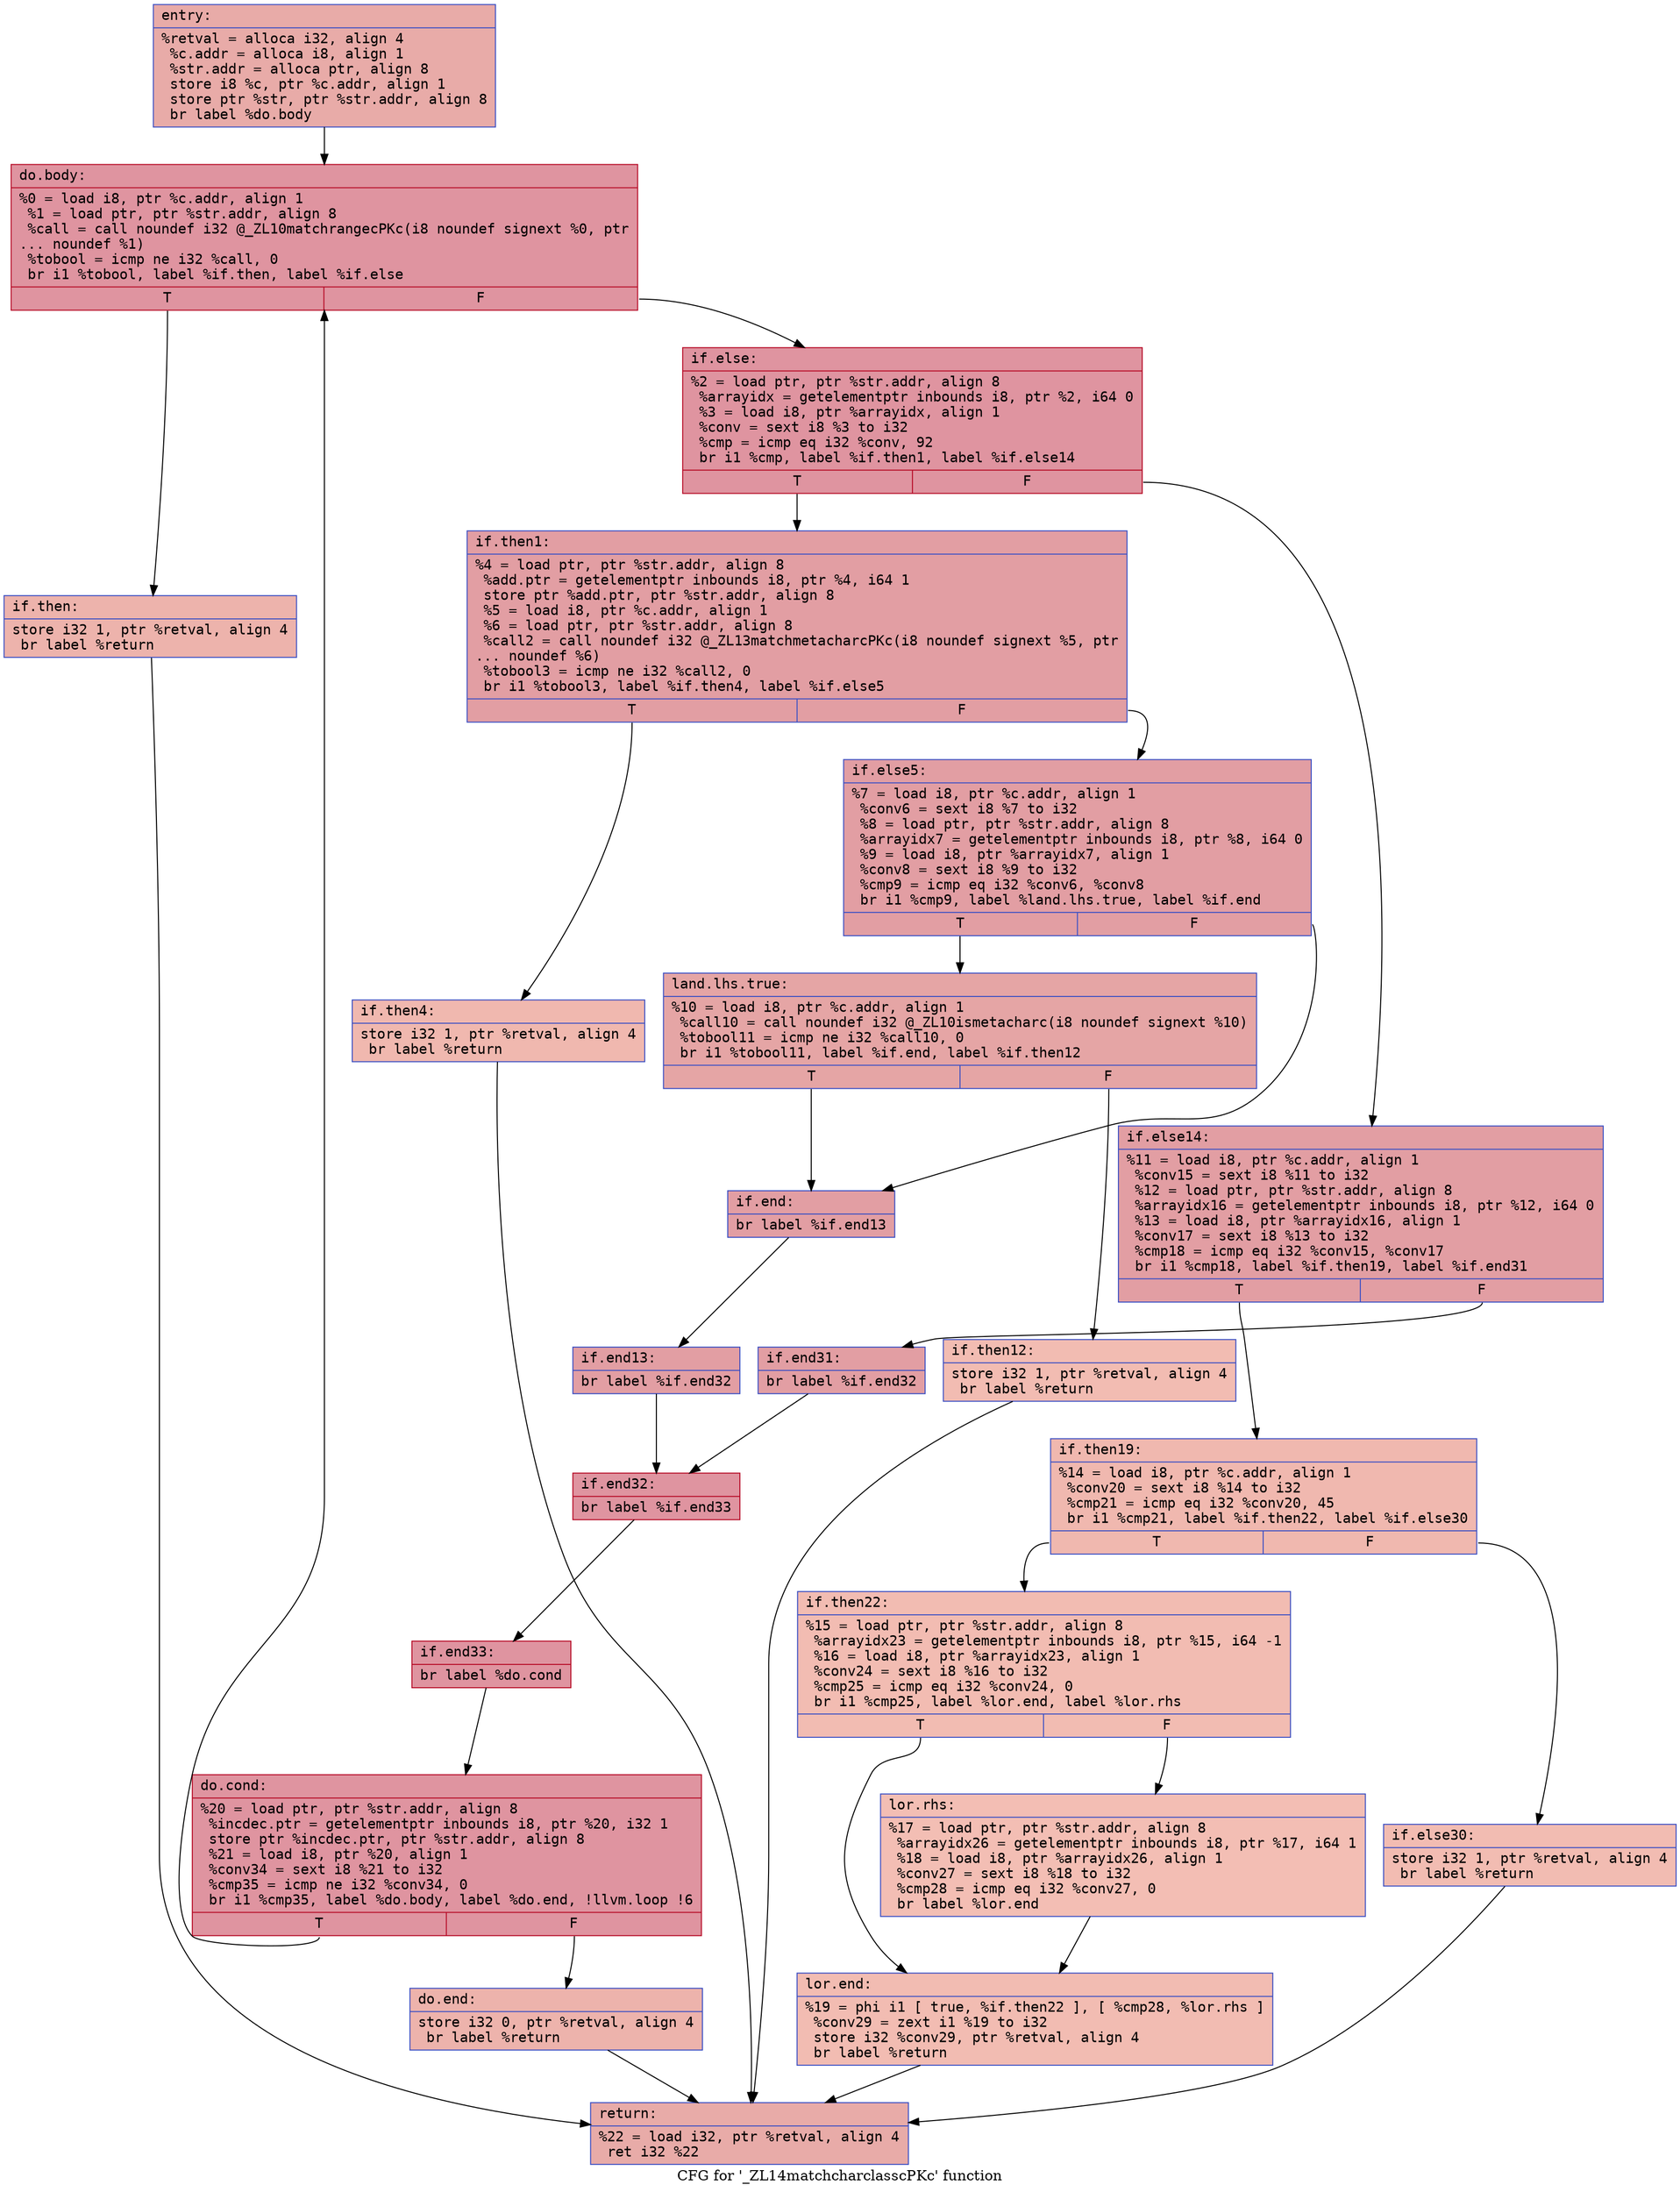 digraph "CFG for '_ZL14matchcharclasscPKc' function" {
	label="CFG for '_ZL14matchcharclasscPKc' function";

	Node0x5584167c46f0 [shape=record,color="#3d50c3ff", style=filled, fillcolor="#cc403a70" fontname="Courier",label="{entry:\l|  %retval = alloca i32, align 4\l  %c.addr = alloca i8, align 1\l  %str.addr = alloca ptr, align 8\l  store i8 %c, ptr %c.addr, align 1\l  store ptr %str, ptr %str.addr, align 8\l  br label %do.body\l}"];
	Node0x5584167c46f0 -> Node0x5584167c49a0[tooltip="entry -> do.body\nProbability 100.00%" ];
	Node0x5584167c49a0 [shape=record,color="#b70d28ff", style=filled, fillcolor="#b70d2870" fontname="Courier",label="{do.body:\l|  %0 = load i8, ptr %c.addr, align 1\l  %1 = load ptr, ptr %str.addr, align 8\l  %call = call noundef i32 @_ZL10matchrangecPKc(i8 noundef signext %0, ptr\l... noundef %1)\l  %tobool = icmp ne i32 %call, 0\l  br i1 %tobool, label %if.then, label %if.else\l|{<s0>T|<s1>F}}"];
	Node0x5584167c49a0:s0 -> Node0x5584167c4e30[tooltip="do.body -> if.then\nProbability 3.12%" ];
	Node0x5584167c49a0:s1 -> Node0x5584167c4ea0[tooltip="do.body -> if.else\nProbability 96.88%" ];
	Node0x5584167c4e30 [shape=record,color="#3d50c3ff", style=filled, fillcolor="#d6524470" fontname="Courier",label="{if.then:\l|  store i32 1, ptr %retval, align 4\l  br label %return\l}"];
	Node0x5584167c4e30 -> Node0x5584167c5060[tooltip="if.then -> return\nProbability 100.00%" ];
	Node0x5584167c4ea0 [shape=record,color="#b70d28ff", style=filled, fillcolor="#b70d2870" fontname="Courier",label="{if.else:\l|  %2 = load ptr, ptr %str.addr, align 8\l  %arrayidx = getelementptr inbounds i8, ptr %2, i64 0\l  %3 = load i8, ptr %arrayidx, align 1\l  %conv = sext i8 %3 to i32\l  %cmp = icmp eq i32 %conv, 92\l  br i1 %cmp, label %if.then1, label %if.else14\l|{<s0>T|<s1>F}}"];
	Node0x5584167c4ea0:s0 -> Node0x5584167c55c0[tooltip="if.else -> if.then1\nProbability 50.00%" ];
	Node0x5584167c4ea0:s1 -> Node0x5584167c5640[tooltip="if.else -> if.else14\nProbability 50.00%" ];
	Node0x5584167c55c0 [shape=record,color="#3d50c3ff", style=filled, fillcolor="#be242e70" fontname="Courier",label="{if.then1:\l|  %4 = load ptr, ptr %str.addr, align 8\l  %add.ptr = getelementptr inbounds i8, ptr %4, i64 1\l  store ptr %add.ptr, ptr %str.addr, align 8\l  %5 = load i8, ptr %c.addr, align 1\l  %6 = load ptr, ptr %str.addr, align 8\l  %call2 = call noundef i32 @_ZL13matchmetacharcPKc(i8 noundef signext %5, ptr\l... noundef %6)\l  %tobool3 = icmp ne i32 %call2, 0\l  br i1 %tobool3, label %if.then4, label %if.else5\l|{<s0>T|<s1>F}}"];
	Node0x5584167c55c0:s0 -> Node0x5584167c5d00[tooltip="if.then1 -> if.then4\nProbability 3.12%" ];
	Node0x5584167c55c0:s1 -> Node0x5584167c5d50[tooltip="if.then1 -> if.else5\nProbability 96.88%" ];
	Node0x5584167c5d00 [shape=record,color="#3d50c3ff", style=filled, fillcolor="#dc5d4a70" fontname="Courier",label="{if.then4:\l|  store i32 1, ptr %retval, align 4\l  br label %return\l}"];
	Node0x5584167c5d00 -> Node0x5584167c5060[tooltip="if.then4 -> return\nProbability 100.00%" ];
	Node0x5584167c5d50 [shape=record,color="#3d50c3ff", style=filled, fillcolor="#be242e70" fontname="Courier",label="{if.else5:\l|  %7 = load i8, ptr %c.addr, align 1\l  %conv6 = sext i8 %7 to i32\l  %8 = load ptr, ptr %str.addr, align 8\l  %arrayidx7 = getelementptr inbounds i8, ptr %8, i64 0\l  %9 = load i8, ptr %arrayidx7, align 1\l  %conv8 = sext i8 %9 to i32\l  %cmp9 = icmp eq i32 %conv6, %conv8\l  br i1 %cmp9, label %land.lhs.true, label %if.end\l|{<s0>T|<s1>F}}"];
	Node0x5584167c5d50:s0 -> Node0x5584167c5310[tooltip="if.else5 -> land.lhs.true\nProbability 50.00%" ];
	Node0x5584167c5d50:s1 -> Node0x5584167c5390[tooltip="if.else5 -> if.end\nProbability 50.00%" ];
	Node0x5584167c5310 [shape=record,color="#3d50c3ff", style=filled, fillcolor="#c5333470" fontname="Courier",label="{land.lhs.true:\l|  %10 = load i8, ptr %c.addr, align 1\l  %call10 = call noundef i32 @_ZL10ismetacharc(i8 noundef signext %10)\l  %tobool11 = icmp ne i32 %call10, 0\l  br i1 %tobool11, label %if.end, label %if.then12\l|{<s0>T|<s1>F}}"];
	Node0x5584167c5310:s0 -> Node0x5584167c5390[tooltip="land.lhs.true -> if.end\nProbability 96.88%" ];
	Node0x5584167c5310:s1 -> Node0x5584167c69c0[tooltip="land.lhs.true -> if.then12\nProbability 3.12%" ];
	Node0x5584167c69c0 [shape=record,color="#3d50c3ff", style=filled, fillcolor="#e1675170" fontname="Courier",label="{if.then12:\l|  store i32 1, ptr %retval, align 4\l  br label %return\l}"];
	Node0x5584167c69c0 -> Node0x5584167c5060[tooltip="if.then12 -> return\nProbability 100.00%" ];
	Node0x5584167c5390 [shape=record,color="#3d50c3ff", style=filled, fillcolor="#be242e70" fontname="Courier",label="{if.end:\l|  br label %if.end13\l}"];
	Node0x5584167c5390 -> Node0x5584167c6c00[tooltip="if.end -> if.end13\nProbability 100.00%" ];
	Node0x5584167c6c00 [shape=record,color="#3d50c3ff", style=filled, fillcolor="#be242e70" fontname="Courier",label="{if.end13:\l|  br label %if.end32\l}"];
	Node0x5584167c6c00 -> Node0x5584167c6cf0[tooltip="if.end13 -> if.end32\nProbability 100.00%" ];
	Node0x5584167c5640 [shape=record,color="#3d50c3ff", style=filled, fillcolor="#be242e70" fontname="Courier",label="{if.else14:\l|  %11 = load i8, ptr %c.addr, align 1\l  %conv15 = sext i8 %11 to i32\l  %12 = load ptr, ptr %str.addr, align 8\l  %arrayidx16 = getelementptr inbounds i8, ptr %12, i64 0\l  %13 = load i8, ptr %arrayidx16, align 1\l  %conv17 = sext i8 %13 to i32\l  %cmp18 = icmp eq i32 %conv15, %conv17\l  br i1 %cmp18, label %if.then19, label %if.end31\l|{<s0>T|<s1>F}}"];
	Node0x5584167c5640:s0 -> Node0x5584167c7200[tooltip="if.else14 -> if.then19\nProbability 3.12%" ];
	Node0x5584167c5640:s1 -> Node0x5584167c7280[tooltip="if.else14 -> if.end31\nProbability 96.88%" ];
	Node0x5584167c7200 [shape=record,color="#3d50c3ff", style=filled, fillcolor="#dc5d4a70" fontname="Courier",label="{if.then19:\l|  %14 = load i8, ptr %c.addr, align 1\l  %conv20 = sext i8 %14 to i32\l  %cmp21 = icmp eq i32 %conv20, 45\l  br i1 %cmp21, label %if.then22, label %if.else30\l|{<s0>T|<s1>F}}"];
	Node0x5584167c7200:s0 -> Node0x5584167c75a0[tooltip="if.then19 -> if.then22\nProbability 50.00%" ];
	Node0x5584167c7200:s1 -> Node0x5584167c7620[tooltip="if.then19 -> if.else30\nProbability 50.00%" ];
	Node0x5584167c75a0 [shape=record,color="#3d50c3ff", style=filled, fillcolor="#e1675170" fontname="Courier",label="{if.then22:\l|  %15 = load ptr, ptr %str.addr, align 8\l  %arrayidx23 = getelementptr inbounds i8, ptr %15, i64 -1\l  %16 = load i8, ptr %arrayidx23, align 1\l  %conv24 = sext i8 %16 to i32\l  %cmp25 = icmp eq i32 %conv24, 0\l  br i1 %cmp25, label %lor.end, label %lor.rhs\l|{<s0>T|<s1>F}}"];
	Node0x5584167c75a0:s0 -> Node0x5584167c7ac0[tooltip="if.then22 -> lor.end\nProbability 37.50%" ];
	Node0x5584167c75a0:s1 -> Node0x5584167c7b30[tooltip="if.then22 -> lor.rhs\nProbability 62.50%" ];
	Node0x5584167c7b30 [shape=record,color="#3d50c3ff", style=filled, fillcolor="#e36c5570" fontname="Courier",label="{lor.rhs:\l|  %17 = load ptr, ptr %str.addr, align 8\l  %arrayidx26 = getelementptr inbounds i8, ptr %17, i64 1\l  %18 = load i8, ptr %arrayidx26, align 1\l  %conv27 = sext i8 %18 to i32\l  %cmp28 = icmp eq i32 %conv27, 0\l  br label %lor.end\l}"];
	Node0x5584167c7b30 -> Node0x5584167c7ac0[tooltip="lor.rhs -> lor.end\nProbability 100.00%" ];
	Node0x5584167c7ac0 [shape=record,color="#3d50c3ff", style=filled, fillcolor="#e1675170" fontname="Courier",label="{lor.end:\l|  %19 = phi i1 [ true, %if.then22 ], [ %cmp28, %lor.rhs ]\l  %conv29 = zext i1 %19 to i32\l  store i32 %conv29, ptr %retval, align 4\l  br label %return\l}"];
	Node0x5584167c7ac0 -> Node0x5584167c5060[tooltip="lor.end -> return\nProbability 100.00%" ];
	Node0x5584167c7620 [shape=record,color="#3d50c3ff", style=filled, fillcolor="#e1675170" fontname="Courier",label="{if.else30:\l|  store i32 1, ptr %retval, align 4\l  br label %return\l}"];
	Node0x5584167c7620 -> Node0x5584167c5060[tooltip="if.else30 -> return\nProbability 100.00%" ];
	Node0x5584167c7280 [shape=record,color="#3d50c3ff", style=filled, fillcolor="#be242e70" fontname="Courier",label="{if.end31:\l|  br label %if.end32\l}"];
	Node0x5584167c7280 -> Node0x5584167c6cf0[tooltip="if.end31 -> if.end32\nProbability 100.00%" ];
	Node0x5584167c6cf0 [shape=record,color="#b70d28ff", style=filled, fillcolor="#b70d2870" fontname="Courier",label="{if.end32:\l|  br label %if.end33\l}"];
	Node0x5584167c6cf0 -> Node0x5584167c65c0[tooltip="if.end32 -> if.end33\nProbability 100.00%" ];
	Node0x5584167c65c0 [shape=record,color="#b70d28ff", style=filled, fillcolor="#b70d2870" fontname="Courier",label="{if.end33:\l|  br label %do.cond\l}"];
	Node0x5584167c65c0 -> Node0x5584167c8750[tooltip="if.end33 -> do.cond\nProbability 100.00%" ];
	Node0x5584167c8750 [shape=record,color="#b70d28ff", style=filled, fillcolor="#b70d2870" fontname="Courier",label="{do.cond:\l|  %20 = load ptr, ptr %str.addr, align 8\l  %incdec.ptr = getelementptr inbounds i8, ptr %20, i32 1\l  store ptr %incdec.ptr, ptr %str.addr, align 8\l  %21 = load i8, ptr %20, align 1\l  %conv34 = sext i8 %21 to i32\l  %cmp35 = icmp ne i32 %conv34, 0\l  br i1 %cmp35, label %do.body, label %do.end, !llvm.loop !6\l|{<s0>T|<s1>F}}"];
	Node0x5584167c8750:s0 -> Node0x5584167c49a0[tooltip="do.cond -> do.body\nProbability 96.88%" ];
	Node0x5584167c8750:s1 -> Node0x5584167c8be0[tooltip="do.cond -> do.end\nProbability 3.12%" ];
	Node0x5584167c8be0 [shape=record,color="#3d50c3ff", style=filled, fillcolor="#d6524470" fontname="Courier",label="{do.end:\l|  store i32 0, ptr %retval, align 4\l  br label %return\l}"];
	Node0x5584167c8be0 -> Node0x5584167c5060[tooltip="do.end -> return\nProbability 100.00%" ];
	Node0x5584167c5060 [shape=record,color="#3d50c3ff", style=filled, fillcolor="#cc403a70" fontname="Courier",label="{return:\l|  %22 = load i32, ptr %retval, align 4\l  ret i32 %22\l}"];
}
